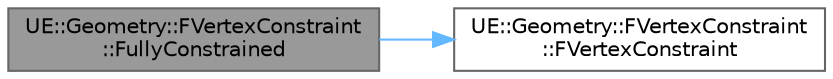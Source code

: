 digraph "UE::Geometry::FVertexConstraint::FullyConstrained"
{
 // INTERACTIVE_SVG=YES
 // LATEX_PDF_SIZE
  bgcolor="transparent";
  edge [fontname=Helvetica,fontsize=10,labelfontname=Helvetica,labelfontsize=10];
  node [fontname=Helvetica,fontsize=10,shape=box,height=0.2,width=0.4];
  rankdir="LR";
  Node1 [id="Node000001",label="UE::Geometry::FVertexConstraint\l::FullyConstrained",height=0.2,width=0.4,color="gray40", fillcolor="grey60", style="filled", fontcolor="black",tooltip=" "];
  Node1 -> Node2 [id="edge1_Node000001_Node000002",color="steelblue1",style="solid",tooltip=" "];
  Node2 [id="Node000002",label="UE::Geometry::FVertexConstraint\l::FVertexConstraint",height=0.2,width=0.4,color="grey40", fillcolor="white", style="filled",URL="$dd/df5/structUE_1_1Geometry_1_1FVertexConstraint.html#a013b287c1dc8969c6183f38739b78b7a",tooltip=" "];
}
